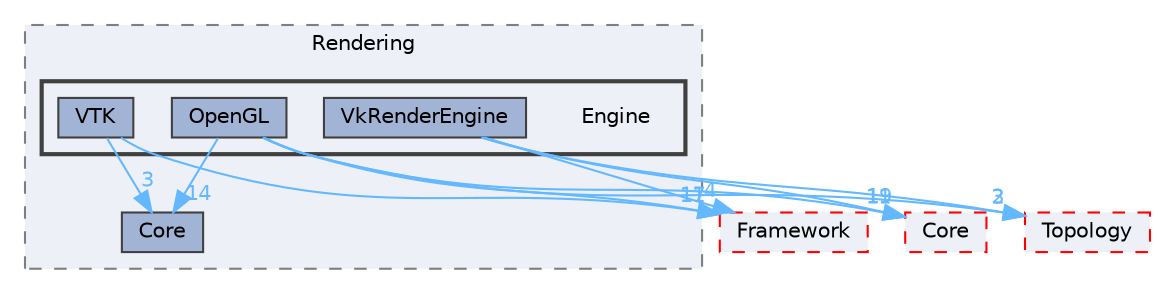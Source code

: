 digraph "D:/Peridyno/peridyno/src/Rendering/Engine"
{
 // LATEX_PDF_SIZE
  bgcolor="transparent";
  edge [fontname=Helvetica,fontsize=10,labelfontname=Helvetica,labelfontsize=10];
  node [fontname=Helvetica,fontsize=10,shape=box,height=0.2,width=0.4];
  compound=true
  subgraph clusterdir_764a12c72bc3d9052d5e3ebe390f3c27 {
    graph [ bgcolor="#edf0f7", pencolor="grey50", label="Rendering", fontname=Helvetica,fontsize=10 style="filled,dashed", URL="dir_764a12c72bc3d9052d5e3ebe390f3c27.html",tooltip=""]
  dir_4ad8273fa338df4f81dae295f2b3a96c [label="Core", fillcolor="#a2b4d6", color="grey25", style="filled", URL="dir_4ad8273fa338df4f81dae295f2b3a96c.html",tooltip=""];
  subgraph clusterdir_3cd537332962ec87bbe379cea88b2350 {
    graph [ bgcolor="#edf0f7", pencolor="grey25", label="", fontname=Helvetica,fontsize=10 style="filled,bold", URL="dir_3cd537332962ec87bbe379cea88b2350.html",tooltip=""]
    dir_3cd537332962ec87bbe379cea88b2350 [shape=plaintext, label="Engine"];
  dir_4e8b94817c7ce76860b6d76142d4ce65 [label="OpenGL", fillcolor="#a2b4d6", color="grey25", style="filled", URL="dir_4e8b94817c7ce76860b6d76142d4ce65.html",tooltip=""];
  dir_cd48fe78e2f671dbcb1d7abe85253319 [label="VkRenderEngine", fillcolor="#a2b4d6", color="grey25", style="filled", URL="dir_cd48fe78e2f671dbcb1d7abe85253319.html",tooltip=""];
  dir_0506bd9837377f904f839550e29c4c28 [label="VTK", fillcolor="#a2b4d6", color="grey25", style="filled", URL="dir_0506bd9837377f904f839550e29c4c28.html",tooltip=""];
  }
  }
  dir_7ded34adb3e08c5a039f89f629ad7b33 [label="Topology", fillcolor="#edf0f7", color="red", style="filled,dashed", URL="dir_7ded34adb3e08c5a039f89f629ad7b33.html",tooltip=""];
  dir_18ab09de471ddf4a6c726bf6f36eb1c9 [label="Core", fillcolor="#edf0f7", color="red", style="filled,dashed", URL="dir_18ab09de471ddf4a6c726bf6f36eb1c9.html",tooltip=""];
  dir_72c161997c5186b0a4bbf39a44809cf4 [label="Framework", fillcolor="#edf0f7", color="red", style="filled,dashed", URL="dir_72c161997c5186b0a4bbf39a44809cf4.html",tooltip=""];
  dir_4e8b94817c7ce76860b6d76142d4ce65->dir_18ab09de471ddf4a6c726bf6f36eb1c9 [headlabel="11", labeldistance=1.5 headhref="dir_000061_000014.html" href="dir_000061_000014.html" color="steelblue1" fontcolor="steelblue1"];
  dir_4e8b94817c7ce76860b6d76142d4ce65->dir_4ad8273fa338df4f81dae295f2b3a96c [headlabel="14", labeldistance=1.5 headhref="dir_000061_000015.html" href="dir_000061_000015.html" color="steelblue1" fontcolor="steelblue1"];
  dir_4e8b94817c7ce76860b6d76142d4ce65->dir_72c161997c5186b0a4bbf39a44809cf4 [headlabel="17", labeldistance=1.5 headhref="dir_000061_000027.html" href="dir_000061_000027.html" color="steelblue1" fontcolor="steelblue1"];
  dir_4e8b94817c7ce76860b6d76142d4ce65->dir_7ded34adb3e08c5a039f89f629ad7b33 [headlabel="3", labeldistance=1.5 headhref="dir_000061_000081.html" href="dir_000061_000081.html" color="steelblue1" fontcolor="steelblue1"];
  dir_cd48fe78e2f671dbcb1d7abe85253319->dir_18ab09de471ddf4a6c726bf6f36eb1c9 [headlabel="19", labeldistance=1.5 headhref="dir_000087_000014.html" href="dir_000087_000014.html" color="steelblue1" fontcolor="steelblue1"];
  dir_cd48fe78e2f671dbcb1d7abe85253319->dir_72c161997c5186b0a4bbf39a44809cf4 [headlabel="4", labeldistance=1.5 headhref="dir_000087_000027.html" href="dir_000087_000027.html" color="steelblue1" fontcolor="steelblue1"];
  dir_cd48fe78e2f671dbcb1d7abe85253319->dir_7ded34adb3e08c5a039f89f629ad7b33 [headlabel="2", labeldistance=1.5 headhref="dir_000087_000081.html" href="dir_000087_000081.html" color="steelblue1" fontcolor="steelblue1"];
  dir_0506bd9837377f904f839550e29c4c28->dir_4ad8273fa338df4f81dae295f2b3a96c [headlabel="3", labeldistance=1.5 headhref="dir_000089_000015.html" href="dir_000089_000015.html" color="steelblue1" fontcolor="steelblue1"];
  dir_0506bd9837377f904f839550e29c4c28->dir_72c161997c5186b0a4bbf39a44809cf4 [headlabel="11", labeldistance=1.5 headhref="dir_000089_000027.html" href="dir_000089_000027.html" color="steelblue1" fontcolor="steelblue1"];
}
